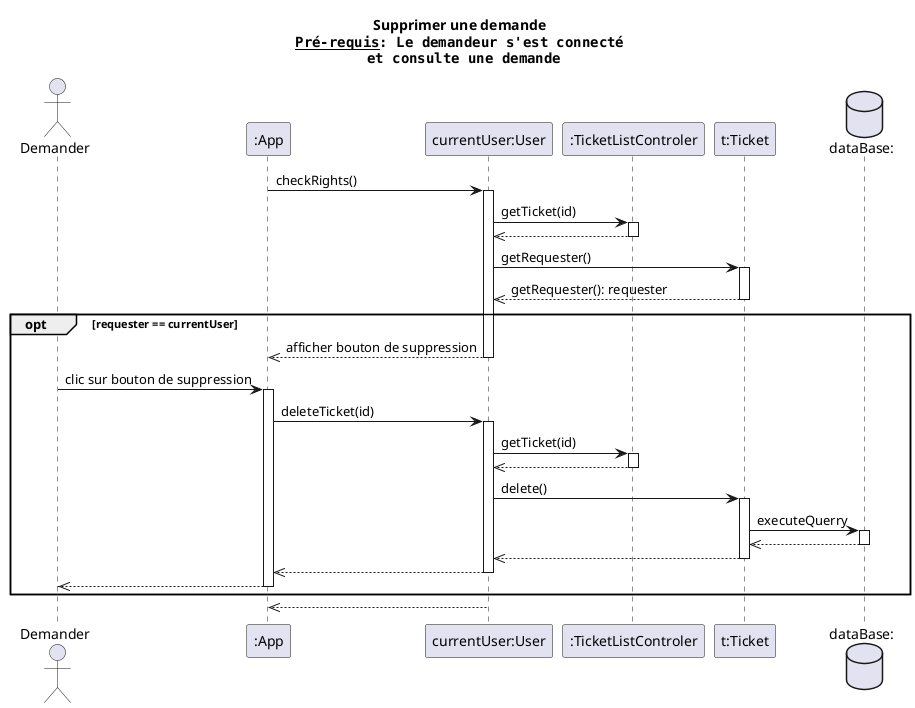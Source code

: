@startuml editer un ticket
title Supprimer une demande\n""__Pré-requis__: Le demandeur s'est connecté""\n"" et consulte une demande""
actor client as "Demander" order 1
participant app as ":App"   order 2
participant user as "currentUser:User" order 3
participant tlc as ":TicketListControler" order 4
participant ticket as "t:Ticket" order 5
database bdd as "dataBase:" order 6

app -> user: checkRights()
activate user
user -> tlc: getTicket(id)
activate tlc
user <<-- tlc
deactivate tlc

user -> ticket: getRequester()
activate ticket
user <<-- ticket : getRequester(): requester
deactivate ticket

opt requester == currentUser
    app <<-- user: afficher bouton de suppression
    deactivate user

    client -> app: clic sur bouton de suppression
    activate app
    app -> user: deleteTicket(id)
    activate user
    user -> tlc: getTicket(id)
    activate tlc
    user <<-- tlc
    deactivate tlc

    user -> ticket: delete()
    activate ticket
    ticket -> bdd: executeQuerry
    activate bdd
    ticket <<-- bdd
    deactivate bdd
    user <<-- ticket
    deactivate ticket

    app <<-- user
    deactivate user

    client <<-- app
    deactivate app
end
app <<-- user
deactivate user
@enduml